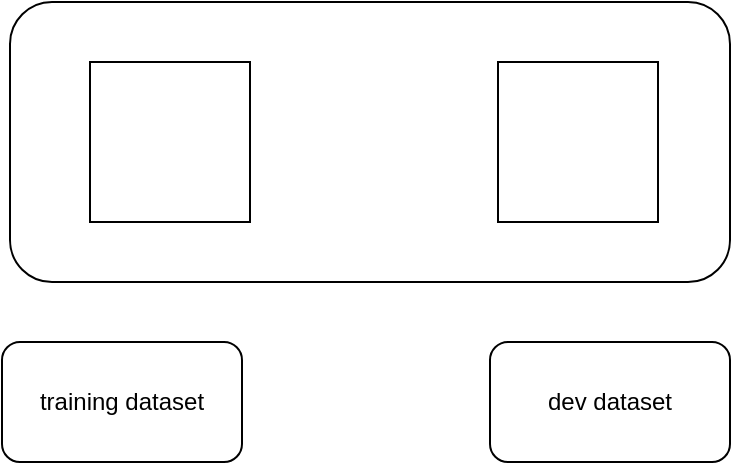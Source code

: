<mxfile version="21.2.1" type="github">
  <diagram name="第 1 页" id="8L0c7GUbmjwBPtoNU49F">
    <mxGraphModel dx="1050" dy="602" grid="1" gridSize="10" guides="1" tooltips="1" connect="1" arrows="1" fold="1" page="1" pageScale="1" pageWidth="827" pageHeight="1169" math="0" shadow="0">
      <root>
        <mxCell id="0" />
        <mxCell id="1" parent="0" />
        <mxCell id="fjzckVjsFBx4tYkLJNJ8-1" value="training dataset" style="rounded=1;whiteSpace=wrap;html=1;" vertex="1" parent="1">
          <mxGeometry x="86" y="340" width="120" height="60" as="geometry" />
        </mxCell>
        <mxCell id="fjzckVjsFBx4tYkLJNJ8-2" value="dev dataset" style="rounded=1;whiteSpace=wrap;html=1;" vertex="1" parent="1">
          <mxGeometry x="330" y="340" width="120" height="60" as="geometry" />
        </mxCell>
        <mxCell id="fjzckVjsFBx4tYkLJNJ8-4" value="" style="rounded=1;whiteSpace=wrap;html=1;" vertex="1" parent="1">
          <mxGeometry x="90" y="170" width="360" height="140" as="geometry" />
        </mxCell>
        <mxCell id="fjzckVjsFBx4tYkLJNJ8-5" value="" style="whiteSpace=wrap;html=1;aspect=fixed;" vertex="1" parent="1">
          <mxGeometry x="130" y="200" width="80" height="80" as="geometry" />
        </mxCell>
        <mxCell id="fjzckVjsFBx4tYkLJNJ8-6" value="" style="whiteSpace=wrap;html=1;aspect=fixed;" vertex="1" parent="1">
          <mxGeometry x="334" y="200" width="80" height="80" as="geometry" />
        </mxCell>
      </root>
    </mxGraphModel>
  </diagram>
</mxfile>
